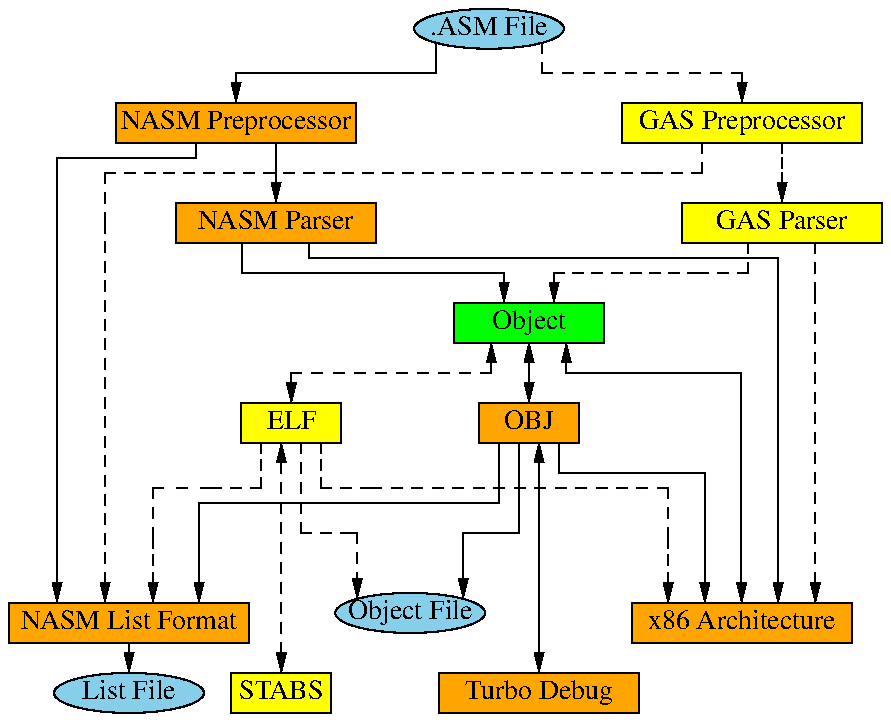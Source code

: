 .PS
# $Id$
linewid=0.25; lineht=0.25; boxht=0.2; ellipseht=0.2;
aseg=0.15;

# Basic layout
#down;
#PREPROCS: [
#  right;
#  NASM: box shaded "orange" wid 1.2 "NASM Preprocessor";
#  move;
#  GAS: box shaded "orange" wid 1.2 "GAS Preprocessor";
#]
#move aseg*2;
#PARSERS: [
#  right;
#  NASM: box shaded "orange" "NASM Parser";
#  move;
#  GAS: box shaded "orange" "GAS Parser";
#]


down;
ASMFILE: ellipse shaded "skyblue" ".ASM File";
{
  move to ASMFILE.sw;
  arrow down aseg then left 1 then down aseg;
  NASM_PREPROC: box shaded "orange" wid 1.2 "NASM Preprocessor";
  # NASM_PREPROC RHS flowdown
  {
    move to 2/3 <NASM_PREPROC.sw,NASM_PREPROC.se>;
    arrow down aseg*2;
    NASM_PARSER: box shaded "orange" wid 1 "NASM Parser";
  }

  move to ASMFILE.se;
  arrow down aseg then right 1 then down aseg dashed;
  GAS_PREPROC: box shaded "yellow" wid 1.2 "GAS Preprocessor";
  # GAS_PREPROC RHS flowdown
  {
    move to 2/3 <GAS_PREPROC.sw,GAS_PREPROC.se>;
    arrow down aseg*2 dashed;
    GAS_PARSER: box shaded "yellow" wid 1 "GAS Parser";
  }
}

move to 1/2 <NASM_PARSER.s,GAS_PARSER.s>+(0,-aseg*2);
OBJ: box shaded "green" "Object";
# OBJ flowdown
{
  move to 1/4 <OBJ.sw,OBJ.se>;
  arrow down aseg then left 1 then down aseg <--> dashed;
  ELF_OBJFMT: box shaded "yellow" wid 0.5 "ELF";

  move to 2/4 <OBJ.sw,OBJ.se>;
  arrow down aseg*2 <-->;
  OBJ_OBJFMT: box shaded "orange" wid 0.5 "OBJ";

  move to 3/4 <OBJ.sw,OBJ.se>;
  arrow down aseg then right 0.875 then down aseg*5+boxht*2 <-->;
  ARCH: box shaded "orange" wid 1.1 "x86 Architecture";
}

# NASM_PARSER flowdown
{
  move to 1/3 <NASM_PARSER.sw,NASM_PARSER.se>;
  arrow down aseg then \
    right to 1/3 <OBJ.nw,OBJ.ne>+(0,aseg) then \
    down aseg;

  move to 2/3 <NASM_PARSER.sw,NASM_PARSER.se>;
  arrow down aseg/2 then \
    right to (4/6 <ARCH.nw,ARCH.ne>, NASM_PARSER.s+(0,-aseg/2)) then \
    down to 4/6 <ARCH.nw,ARCH.ne>;
}

# GAS_PARSER flowdown
{
  move to 1/3 <GAS_PARSER.sw,GAS_PARSER.se>;
  arrow down aseg then \
    left to 2/3 <OBJ.nw,OBJ.ne>+(0,aseg) then \
    down aseg dashed;

  move to 2/3 <GAS_PARSER.sw,GAS_PARSER.se>;
  arrow down to (2/3 <GAS_PARSER.sw,GAS_PARSER.se>, ARCH.n) dashed;
}

move to 1/2 <ELF_OBJFMT.s,OBJ_OBJFMT.s>+(0,-aseg*5);
OBJFILE: ellipse shaded "skyblue" "Object File";

# OBJ_OBJFMT flowdown
{
  move to 1/5 <OBJ_OBJFMT.sw,OBJ_OBJFMT.se>;
  arrow down aseg*2 then left 1.5 then down aseg*2+boxht;
  LISTFMT: box shaded "orange" wid 1.2 "NASM List Format" \
      with .ne at last arrow .end + (boxwid/3,0);
  # LISTFMT flowdown
  {
    arrow down aseg;
    LISTFILE: ellipse shaded "skyblue" "List File";
  }

  move to 2/5 <OBJ_OBJFMT.sw,OBJ_OBJFMT.se>;
  arrow down aseg*3 then \
    left to (OBJFILE.ne, OBJ_OBJFMT.s+(0,-aseg*3)) then \
    down to OBJFILE.ne;

  move to 3/5 <OBJ_OBJFMT.sw,OBJ_OBJFMT.se>;
  arrow down aseg*5+boxht*2 <-->;
  DBGFMT: box shaded "orange" wid 1 "Turbo Debug";

  move to 4/5 <OBJ_OBJFMT.sw,OBJ_OBJFMT.se>;
  arrow down aseg then \
    right to (2/6 <ARCH.nw,ARCH.ne>, OBJ_OBJFMT.s+(0,-aseg)) then \
    down to 2/6 <ARCH.nw,ARCH.ne>;
}

# ELF_OBJFMT flowdown
{
  move to 1/5 <ELF_OBJFMT.sw,ELF_OBJFMT.se>;
  arrow down aseg*1.5 then \
    left to (3/5 <LISTFMT.nw,LISTFMT.ne>, ELF_OBJFMT.s+(0,-aseg*1.5)) then \
    down to 3/5 <LISTFMT.nw,LISTFMT.ne> dashed;

  move to 2/5 <ELF_OBJFMT.sw,ELF_OBJFMT.se>;
  arrow down aseg*5+boxht*2 <--> dashed;
  DBGFMT: box shaded "yellow" wid 0.5 "STABS";

  move to 3/5 <ELF_OBJFMT.sw,ELF_OBJFMT.se>;
  arrow down aseg*3 then \
    right to (OBJFILE.nw, ELF_OBJFMT.s+(0,-aseg*3)) then \
    down to OBJFILE.nw dashed;

  move to 4/5 <ELF_OBJFMT.sw,ELF_OBJFMT.se>;
  arrow down aseg*1.5 then \
    right to (1/6 <ARCH.nw,ARCH.ne>, ELF_OBJFMT.s+(0,-aseg*1.5)) then \
    down to 1/6 <ARCH.nw,ARCH.ne> dashed;
}

# NASM_PREPROC LHS flowdown (connection to LISTFMT)
{
  move to 1/3 <NASM_PREPROC.sw,NASM_PREPROC.se>;
  arrow down aseg/2 then \
    left to (1/5 <LISTFMT.nw,LISTFMT.ne>, NASM_PREPROC.s+(0,-aseg/2)) then \
    down to 1/5 <LISTFMT.nw,LISTFMT.ne>;
}

# GAS_PREPROC LHS flowdown (connection to LISTFMT)
{
  move to 1/3 <GAS_PREPROC.sw,GAS_PREPROC.se>;
  arrow down aseg then \
    left to (2/5 <LISTFMT.nw,LISTFMT.ne>, GAS_PREPROC.s+(0,-aseg)) then \
    down to 2/5 <LISTFMT.nw,LISTFMT.ne> dashed;
}

.PE
